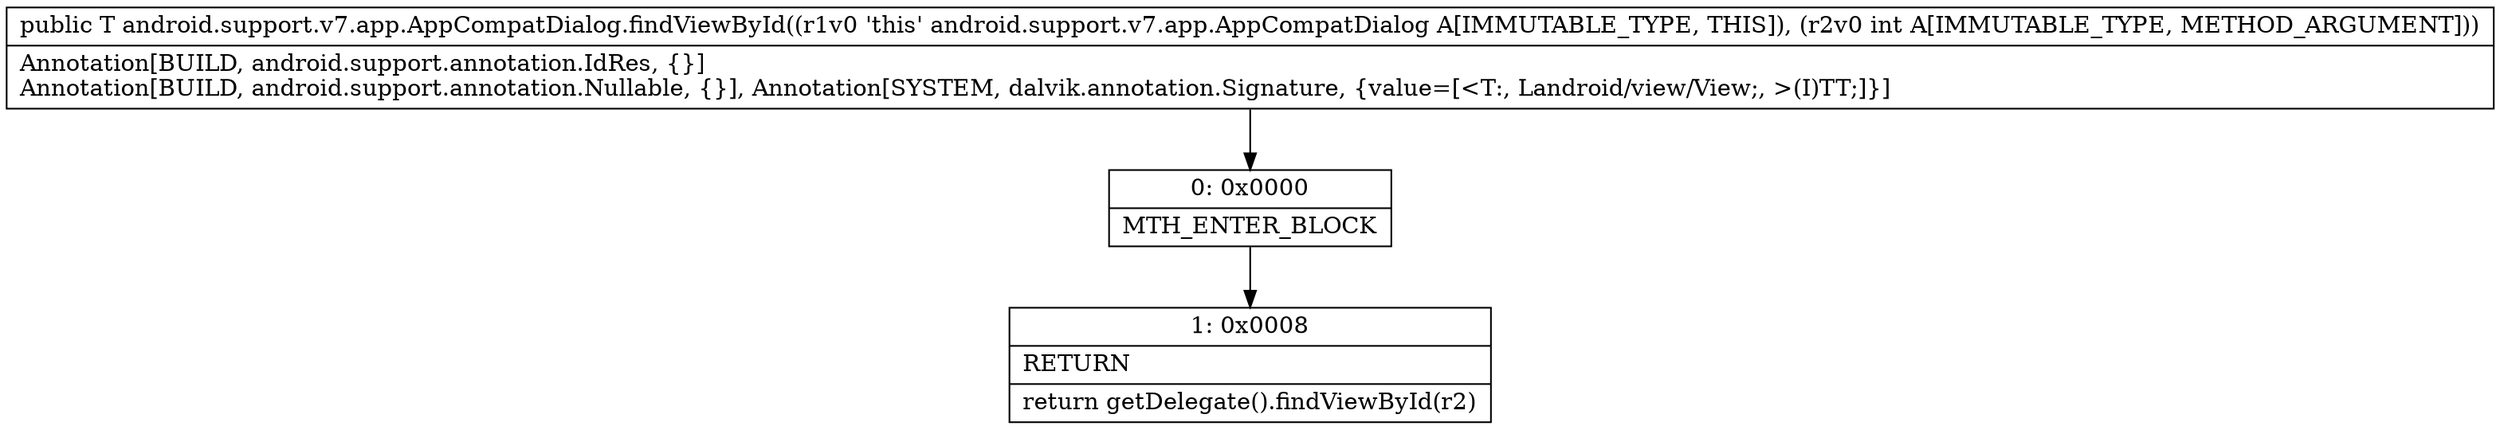 digraph "CFG forandroid.support.v7.app.AppCompatDialog.findViewById(I)Landroid\/view\/View;" {
Node_0 [shape=record,label="{0\:\ 0x0000|MTH_ENTER_BLOCK\l}"];
Node_1 [shape=record,label="{1\:\ 0x0008|RETURN\l|return getDelegate().findViewById(r2)\l}"];
MethodNode[shape=record,label="{public T android.support.v7.app.AppCompatDialog.findViewById((r1v0 'this' android.support.v7.app.AppCompatDialog A[IMMUTABLE_TYPE, THIS]), (r2v0 int A[IMMUTABLE_TYPE, METHOD_ARGUMENT]))  | Annotation[BUILD, android.support.annotation.IdRes, \{\}]\lAnnotation[BUILD, android.support.annotation.Nullable, \{\}], Annotation[SYSTEM, dalvik.annotation.Signature, \{value=[\<T:, Landroid\/view\/View;, \>(I)TT;]\}]\l}"];
MethodNode -> Node_0;
Node_0 -> Node_1;
}

